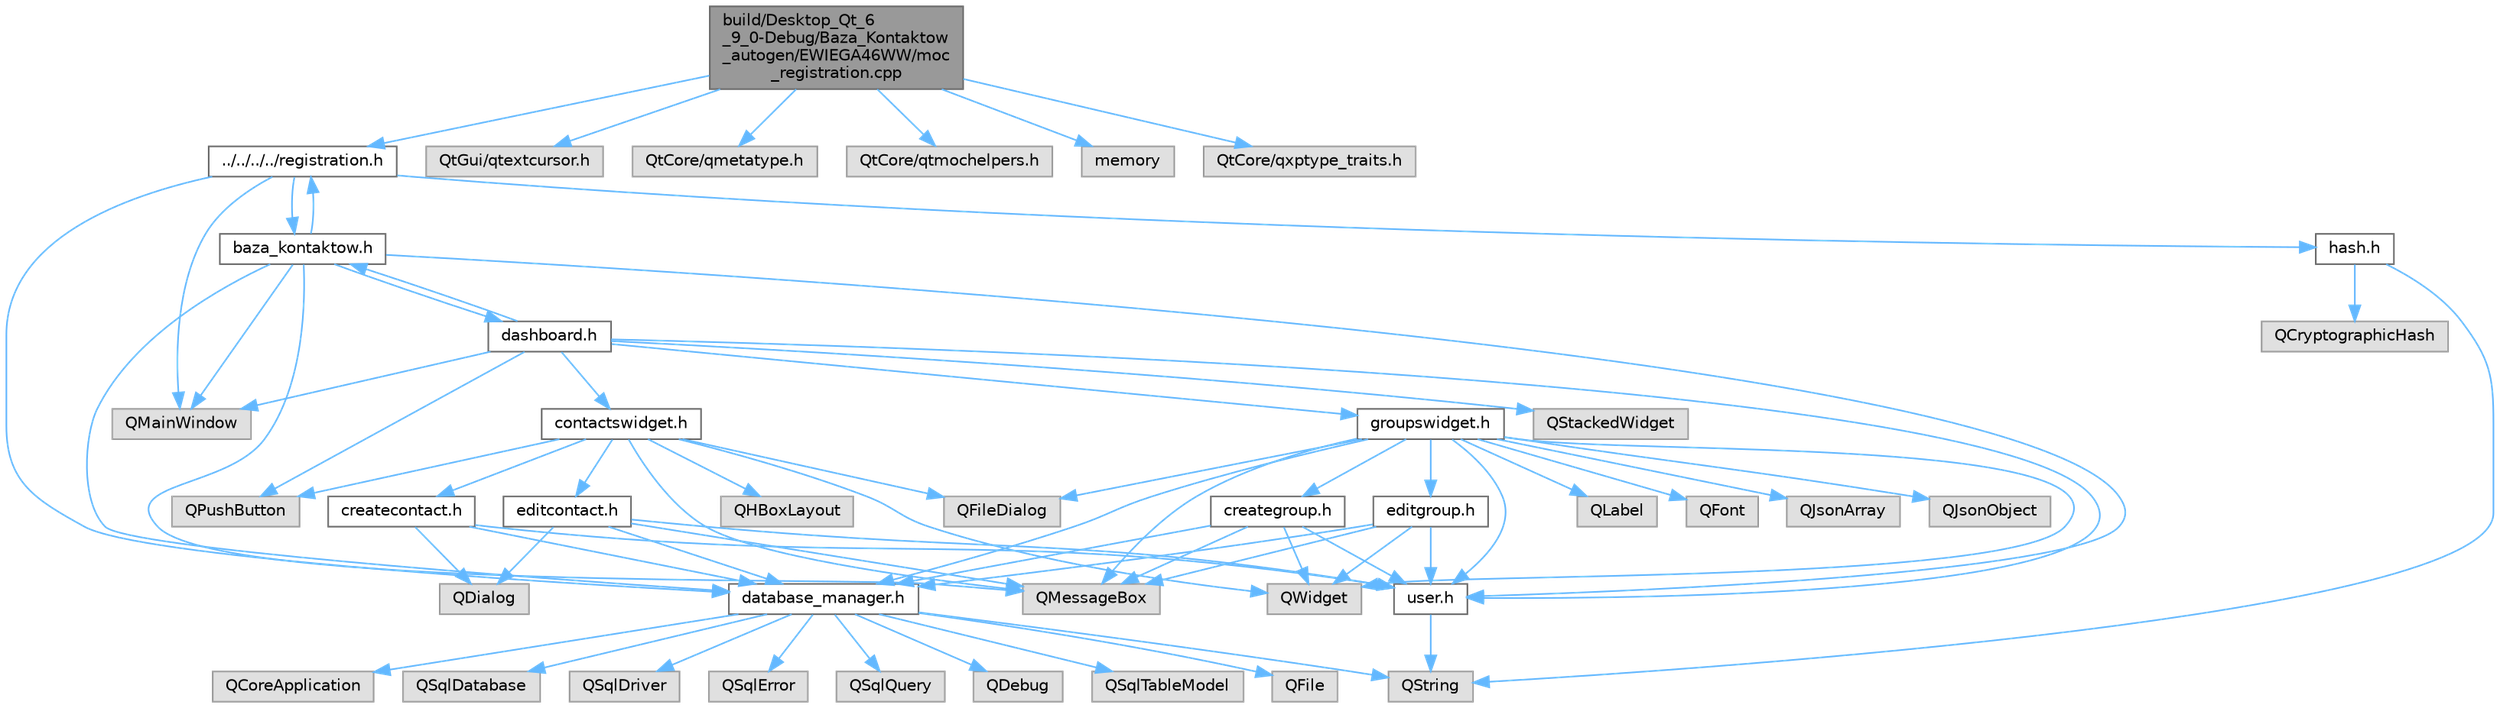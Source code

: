 digraph "build/Desktop_Qt_6_9_0-Debug/Baza_Kontaktow_autogen/EWIEGA46WW/moc_registration.cpp"
{
 // LATEX_PDF_SIZE
  bgcolor="transparent";
  edge [fontname=Helvetica,fontsize=10,labelfontname=Helvetica,labelfontsize=10];
  node [fontname=Helvetica,fontsize=10,shape=box,height=0.2,width=0.4];
  Node1 [id="Node000001",label="build/Desktop_Qt_6\l_9_0-Debug/Baza_Kontaktow\l_autogen/EWIEGA46WW/moc\l_registration.cpp",height=0.2,width=0.4,color="gray40", fillcolor="grey60", style="filled", fontcolor="black",tooltip=" "];
  Node1 -> Node2 [id="edge69_Node000001_Node000002",color="steelblue1",style="solid",tooltip=" "];
  Node2 [id="Node000002",label="../../../../registration.h",height=0.2,width=0.4,color="grey40", fillcolor="white", style="filled",URL="$registration_8h.html",tooltip=" "];
  Node2 -> Node3 [id="edge70_Node000002_Node000003",color="steelblue1",style="solid",tooltip=" "];
  Node3 [id="Node000003",label="QMainWindow",height=0.2,width=0.4,color="grey60", fillcolor="#E0E0E0", style="filled",tooltip=" "];
  Node2 -> Node4 [id="edge71_Node000002_Node000004",color="steelblue1",style="solid",tooltip=" "];
  Node4 [id="Node000004",label="baza_kontaktow.h",height=0.2,width=0.4,color="grey40", fillcolor="white", style="filled",URL="$baza__kontaktow_8h.html",tooltip="Definicja klasy Baza_Kontaktow, głównego okna aplikacji, które pojawia się po uruchomieniu programu."];
  Node4 -> Node3 [id="edge72_Node000004_Node000003",color="steelblue1",style="solid",tooltip=" "];
  Node4 -> Node5 [id="edge73_Node000004_Node000005",color="steelblue1",style="solid",tooltip=" "];
  Node5 [id="Node000005",label="QMessageBox",height=0.2,width=0.4,color="grey60", fillcolor="#E0E0E0", style="filled",tooltip=" "];
  Node4 -> Node2 [id="edge74_Node000004_Node000002",color="steelblue1",style="solid",tooltip=" "];
  Node4 -> Node6 [id="edge75_Node000004_Node000006",color="steelblue1",style="solid",tooltip=" "];
  Node6 [id="Node000006",label="dashboard.h",height=0.2,width=0.4,color="grey40", fillcolor="white", style="filled",URL="$dashboard_8h.html",tooltip=" "];
  Node6 -> Node3 [id="edge76_Node000006_Node000003",color="steelblue1",style="solid",tooltip=" "];
  Node6 -> Node7 [id="edge77_Node000006_Node000007",color="steelblue1",style="solid",tooltip=" "];
  Node7 [id="Node000007",label="QStackedWidget",height=0.2,width=0.4,color="grey60", fillcolor="#E0E0E0", style="filled",tooltip=" "];
  Node6 -> Node8 [id="edge78_Node000006_Node000008",color="steelblue1",style="solid",tooltip=" "];
  Node8 [id="Node000008",label="QPushButton",height=0.2,width=0.4,color="grey60", fillcolor="#E0E0E0", style="filled",tooltip=" "];
  Node6 -> Node9 [id="edge79_Node000006_Node000009",color="steelblue1",style="solid",tooltip=" "];
  Node9 [id="Node000009",label="contactswidget.h",height=0.2,width=0.4,color="grey40", fillcolor="white", style="filled",URL="$contactswidget_8h.html",tooltip=" "];
  Node9 -> Node10 [id="edge80_Node000009_Node000010",color="steelblue1",style="solid",tooltip=" "];
  Node10 [id="Node000010",label="QWidget",height=0.2,width=0.4,color="grey60", fillcolor="#E0E0E0", style="filled",tooltip=" "];
  Node9 -> Node5 [id="edge81_Node000009_Node000005",color="steelblue1",style="solid",tooltip=" "];
  Node9 -> Node8 [id="edge82_Node000009_Node000008",color="steelblue1",style="solid",tooltip=" "];
  Node9 -> Node11 [id="edge83_Node000009_Node000011",color="steelblue1",style="solid",tooltip=" "];
  Node11 [id="Node000011",label="QHBoxLayout",height=0.2,width=0.4,color="grey60", fillcolor="#E0E0E0", style="filled",tooltip=" "];
  Node9 -> Node12 [id="edge84_Node000009_Node000012",color="steelblue1",style="solid",tooltip=" "];
  Node12 [id="Node000012",label="QFileDialog",height=0.2,width=0.4,color="grey60", fillcolor="#E0E0E0", style="filled",tooltip=" "];
  Node9 -> Node13 [id="edge85_Node000009_Node000013",color="steelblue1",style="solid",tooltip=" "];
  Node13 [id="Node000013",label="createcontact.h",height=0.2,width=0.4,color="grey40", fillcolor="white", style="filled",URL="$createcontact_8h.html",tooltip=" "];
  Node13 -> Node14 [id="edge86_Node000013_Node000014",color="steelblue1",style="solid",tooltip=" "];
  Node14 [id="Node000014",label="QDialog",height=0.2,width=0.4,color="grey60", fillcolor="#E0E0E0", style="filled",tooltip=" "];
  Node13 -> Node15 [id="edge87_Node000013_Node000015",color="steelblue1",style="solid",tooltip=" "];
  Node15 [id="Node000015",label="database_manager.h",height=0.2,width=0.4,color="grey40", fillcolor="white", style="filled",URL="$database__manager_8h.html",tooltip=" "];
  Node15 -> Node16 [id="edge88_Node000015_Node000016",color="steelblue1",style="solid",tooltip=" "];
  Node16 [id="Node000016",label="QString",height=0.2,width=0.4,color="grey60", fillcolor="#E0E0E0", style="filled",tooltip=" "];
  Node15 -> Node17 [id="edge89_Node000015_Node000017",color="steelblue1",style="solid",tooltip=" "];
  Node17 [id="Node000017",label="QCoreApplication",height=0.2,width=0.4,color="grey60", fillcolor="#E0E0E0", style="filled",tooltip=" "];
  Node15 -> Node18 [id="edge90_Node000015_Node000018",color="steelblue1",style="solid",tooltip=" "];
  Node18 [id="Node000018",label="QSqlDatabase",height=0.2,width=0.4,color="grey60", fillcolor="#E0E0E0", style="filled",tooltip=" "];
  Node15 -> Node19 [id="edge91_Node000015_Node000019",color="steelblue1",style="solid",tooltip=" "];
  Node19 [id="Node000019",label="QSqlDriver",height=0.2,width=0.4,color="grey60", fillcolor="#E0E0E0", style="filled",tooltip=" "];
  Node15 -> Node20 [id="edge92_Node000015_Node000020",color="steelblue1",style="solid",tooltip=" "];
  Node20 [id="Node000020",label="QSqlError",height=0.2,width=0.4,color="grey60", fillcolor="#E0E0E0", style="filled",tooltip=" "];
  Node15 -> Node21 [id="edge93_Node000015_Node000021",color="steelblue1",style="solid",tooltip=" "];
  Node21 [id="Node000021",label="QSqlQuery",height=0.2,width=0.4,color="grey60", fillcolor="#E0E0E0", style="filled",tooltip=" "];
  Node15 -> Node22 [id="edge94_Node000015_Node000022",color="steelblue1",style="solid",tooltip=" "];
  Node22 [id="Node000022",label="QDebug",height=0.2,width=0.4,color="grey60", fillcolor="#E0E0E0", style="filled",tooltip=" "];
  Node15 -> Node23 [id="edge95_Node000015_Node000023",color="steelblue1",style="solid",tooltip=" "];
  Node23 [id="Node000023",label="QSqlTableModel",height=0.2,width=0.4,color="grey60", fillcolor="#E0E0E0", style="filled",tooltip=" "];
  Node15 -> Node24 [id="edge96_Node000015_Node000024",color="steelblue1",style="solid",tooltip=" "];
  Node24 [id="Node000024",label="QFile",height=0.2,width=0.4,color="grey60", fillcolor="#E0E0E0", style="filled",tooltip=" "];
  Node13 -> Node25 [id="edge97_Node000013_Node000025",color="steelblue1",style="solid",tooltip=" "];
  Node25 [id="Node000025",label="user.h",height=0.2,width=0.4,color="grey40", fillcolor="white", style="filled",URL="$user_8h.html",tooltip=" "];
  Node25 -> Node16 [id="edge98_Node000025_Node000016",color="steelblue1",style="solid",tooltip=" "];
  Node9 -> Node26 [id="edge99_Node000009_Node000026",color="steelblue1",style="solid",tooltip=" "];
  Node26 [id="Node000026",label="editcontact.h",height=0.2,width=0.4,color="grey40", fillcolor="white", style="filled",URL="$editcontact_8h.html",tooltip=" "];
  Node26 -> Node14 [id="edge100_Node000026_Node000014",color="steelblue1",style="solid",tooltip=" "];
  Node26 -> Node5 [id="edge101_Node000026_Node000005",color="steelblue1",style="solid",tooltip=" "];
  Node26 -> Node25 [id="edge102_Node000026_Node000025",color="steelblue1",style="solid",tooltip=" "];
  Node26 -> Node15 [id="edge103_Node000026_Node000015",color="steelblue1",style="solid",tooltip=" "];
  Node6 -> Node27 [id="edge104_Node000006_Node000027",color="steelblue1",style="solid",tooltip=" "];
  Node27 [id="Node000027",label="groupswidget.h",height=0.2,width=0.4,color="grey40", fillcolor="white", style="filled",URL="$groupswidget_8h.html",tooltip=" "];
  Node27 -> Node10 [id="edge105_Node000027_Node000010",color="steelblue1",style="solid",tooltip=" "];
  Node27 -> Node28 [id="edge106_Node000027_Node000028",color="steelblue1",style="solid",tooltip=" "];
  Node28 [id="Node000028",label="QLabel",height=0.2,width=0.4,color="grey60", fillcolor="#E0E0E0", style="filled",tooltip=" "];
  Node27 -> Node29 [id="edge107_Node000027_Node000029",color="steelblue1",style="solid",tooltip=" "];
  Node29 [id="Node000029",label="QFont",height=0.2,width=0.4,color="grey60", fillcolor="#E0E0E0", style="filled",tooltip=" "];
  Node27 -> Node5 [id="edge108_Node000027_Node000005",color="steelblue1",style="solid",tooltip=" "];
  Node27 -> Node12 [id="edge109_Node000027_Node000012",color="steelblue1",style="solid",tooltip=" "];
  Node27 -> Node30 [id="edge110_Node000027_Node000030",color="steelblue1",style="solid",tooltip=" "];
  Node30 [id="Node000030",label="QJsonArray",height=0.2,width=0.4,color="grey60", fillcolor="#E0E0E0", style="filled",tooltip=" "];
  Node27 -> Node31 [id="edge111_Node000027_Node000031",color="steelblue1",style="solid",tooltip=" "];
  Node31 [id="Node000031",label="QJsonObject",height=0.2,width=0.4,color="grey60", fillcolor="#E0E0E0", style="filled",tooltip=" "];
  Node27 -> Node32 [id="edge112_Node000027_Node000032",color="steelblue1",style="solid",tooltip=" "];
  Node32 [id="Node000032",label="creategroup.h",height=0.2,width=0.4,color="grey40", fillcolor="white", style="filled",URL="$creategroup_8h.html",tooltip=" "];
  Node32 -> Node10 [id="edge113_Node000032_Node000010",color="steelblue1",style="solid",tooltip=" "];
  Node32 -> Node5 [id="edge114_Node000032_Node000005",color="steelblue1",style="solid",tooltip=" "];
  Node32 -> Node15 [id="edge115_Node000032_Node000015",color="steelblue1",style="solid",tooltip=" "];
  Node32 -> Node25 [id="edge116_Node000032_Node000025",color="steelblue1",style="solid",tooltip=" "];
  Node27 -> Node33 [id="edge117_Node000027_Node000033",color="steelblue1",style="solid",tooltip=" "];
  Node33 [id="Node000033",label="editgroup.h",height=0.2,width=0.4,color="grey40", fillcolor="white", style="filled",URL="$editgroup_8h.html",tooltip=" "];
  Node33 -> Node10 [id="edge118_Node000033_Node000010",color="steelblue1",style="solid",tooltip=" "];
  Node33 -> Node5 [id="edge119_Node000033_Node000005",color="steelblue1",style="solid",tooltip=" "];
  Node33 -> Node15 [id="edge120_Node000033_Node000015",color="steelblue1",style="solid",tooltip=" "];
  Node33 -> Node25 [id="edge121_Node000033_Node000025",color="steelblue1",style="solid",tooltip=" "];
  Node27 -> Node15 [id="edge122_Node000027_Node000015",color="steelblue1",style="solid",tooltip=" "];
  Node27 -> Node25 [id="edge123_Node000027_Node000025",color="steelblue1",style="solid",tooltip=" "];
  Node6 -> Node4 [id="edge124_Node000006_Node000004",color="steelblue1",style="solid",tooltip=" "];
  Node6 -> Node25 [id="edge125_Node000006_Node000025",color="steelblue1",style="solid",tooltip=" "];
  Node4 -> Node25 [id="edge126_Node000004_Node000025",color="steelblue1",style="solid",tooltip=" "];
  Node4 -> Node15 [id="edge127_Node000004_Node000015",color="steelblue1",style="solid",tooltip=" "];
  Node2 -> Node15 [id="edge128_Node000002_Node000015",color="steelblue1",style="solid",tooltip=" "];
  Node2 -> Node34 [id="edge129_Node000002_Node000034",color="steelblue1",style="solid",tooltip=" "];
  Node34 [id="Node000034",label="hash.h",height=0.2,width=0.4,color="grey40", fillcolor="white", style="filled",URL="$hash_8h.html",tooltip=" "];
  Node34 -> Node16 [id="edge130_Node000034_Node000016",color="steelblue1",style="solid",tooltip=" "];
  Node34 -> Node35 [id="edge131_Node000034_Node000035",color="steelblue1",style="solid",tooltip=" "];
  Node35 [id="Node000035",label="QCryptographicHash",height=0.2,width=0.4,color="grey60", fillcolor="#E0E0E0", style="filled",tooltip=" "];
  Node1 -> Node36 [id="edge132_Node000001_Node000036",color="steelblue1",style="solid",tooltip=" "];
  Node36 [id="Node000036",label="QtGui/qtextcursor.h",height=0.2,width=0.4,color="grey60", fillcolor="#E0E0E0", style="filled",tooltip=" "];
  Node1 -> Node37 [id="edge133_Node000001_Node000037",color="steelblue1",style="solid",tooltip=" "];
  Node37 [id="Node000037",label="QtCore/qmetatype.h",height=0.2,width=0.4,color="grey60", fillcolor="#E0E0E0", style="filled",tooltip=" "];
  Node1 -> Node38 [id="edge134_Node000001_Node000038",color="steelblue1",style="solid",tooltip=" "];
  Node38 [id="Node000038",label="QtCore/qtmochelpers.h",height=0.2,width=0.4,color="grey60", fillcolor="#E0E0E0", style="filled",tooltip=" "];
  Node1 -> Node39 [id="edge135_Node000001_Node000039",color="steelblue1",style="solid",tooltip=" "];
  Node39 [id="Node000039",label="memory",height=0.2,width=0.4,color="grey60", fillcolor="#E0E0E0", style="filled",tooltip=" "];
  Node1 -> Node40 [id="edge136_Node000001_Node000040",color="steelblue1",style="solid",tooltip=" "];
  Node40 [id="Node000040",label="QtCore/qxptype_traits.h",height=0.2,width=0.4,color="grey60", fillcolor="#E0E0E0", style="filled",tooltip=" "];
}
